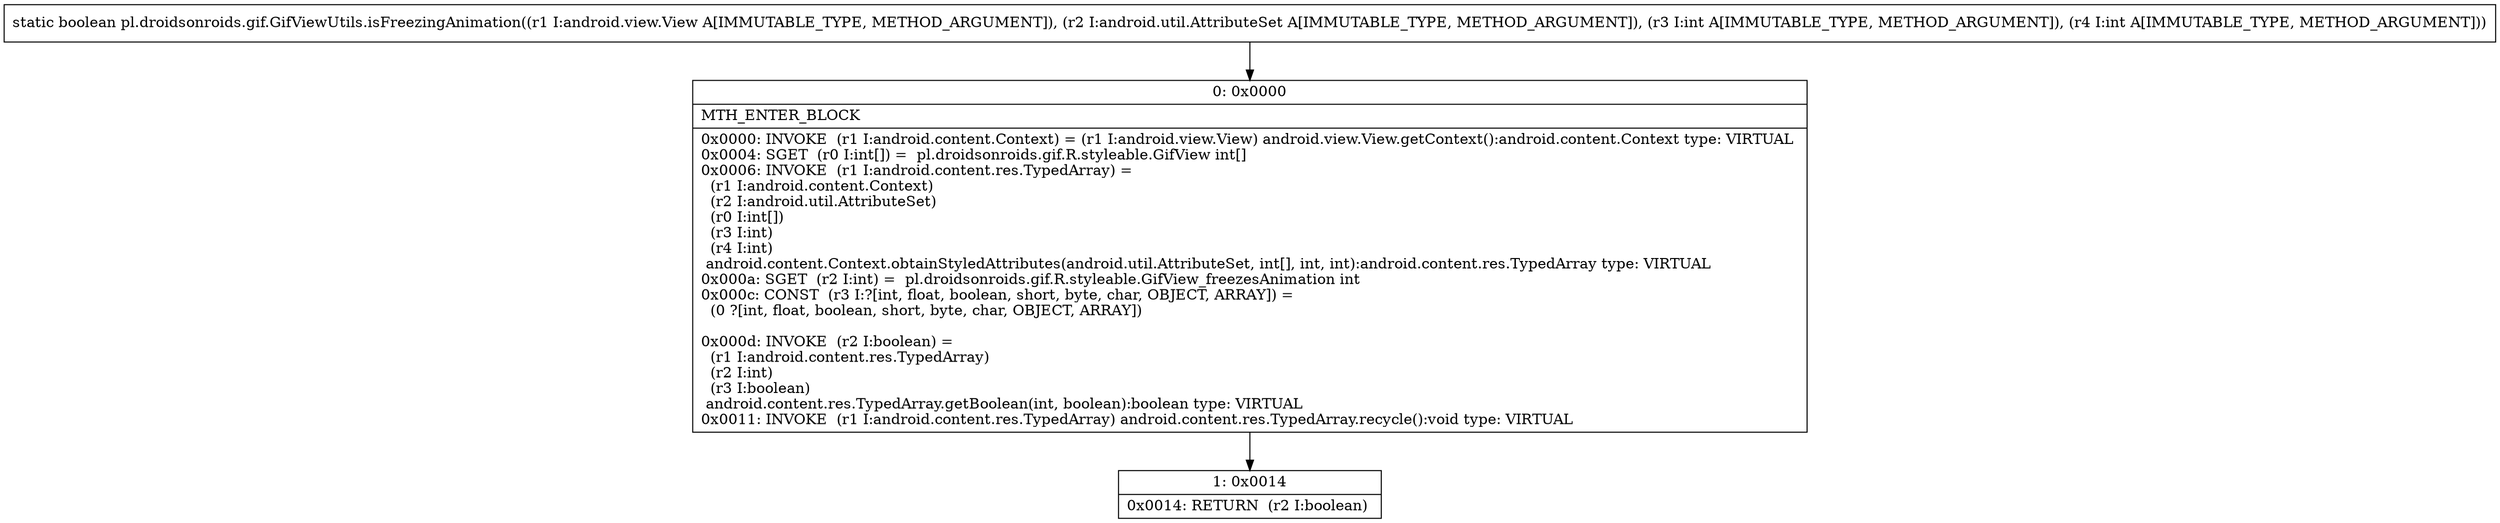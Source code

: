 digraph "CFG forpl.droidsonroids.gif.GifViewUtils.isFreezingAnimation(Landroid\/view\/View;Landroid\/util\/AttributeSet;II)Z" {
Node_0 [shape=record,label="{0\:\ 0x0000|MTH_ENTER_BLOCK\l|0x0000: INVOKE  (r1 I:android.content.Context) = (r1 I:android.view.View) android.view.View.getContext():android.content.Context type: VIRTUAL \l0x0004: SGET  (r0 I:int[]) =  pl.droidsonroids.gif.R.styleable.GifView int[] \l0x0006: INVOKE  (r1 I:android.content.res.TypedArray) = \l  (r1 I:android.content.Context)\l  (r2 I:android.util.AttributeSet)\l  (r0 I:int[])\l  (r3 I:int)\l  (r4 I:int)\l android.content.Context.obtainStyledAttributes(android.util.AttributeSet, int[], int, int):android.content.res.TypedArray type: VIRTUAL \l0x000a: SGET  (r2 I:int) =  pl.droidsonroids.gif.R.styleable.GifView_freezesAnimation int \l0x000c: CONST  (r3 I:?[int, float, boolean, short, byte, char, OBJECT, ARRAY]) = \l  (0 ?[int, float, boolean, short, byte, char, OBJECT, ARRAY])\l \l0x000d: INVOKE  (r2 I:boolean) = \l  (r1 I:android.content.res.TypedArray)\l  (r2 I:int)\l  (r3 I:boolean)\l android.content.res.TypedArray.getBoolean(int, boolean):boolean type: VIRTUAL \l0x0011: INVOKE  (r1 I:android.content.res.TypedArray) android.content.res.TypedArray.recycle():void type: VIRTUAL \l}"];
Node_1 [shape=record,label="{1\:\ 0x0014|0x0014: RETURN  (r2 I:boolean) \l}"];
MethodNode[shape=record,label="{static boolean pl.droidsonroids.gif.GifViewUtils.isFreezingAnimation((r1 I:android.view.View A[IMMUTABLE_TYPE, METHOD_ARGUMENT]), (r2 I:android.util.AttributeSet A[IMMUTABLE_TYPE, METHOD_ARGUMENT]), (r3 I:int A[IMMUTABLE_TYPE, METHOD_ARGUMENT]), (r4 I:int A[IMMUTABLE_TYPE, METHOD_ARGUMENT])) }"];
MethodNode -> Node_0;
Node_0 -> Node_1;
}


